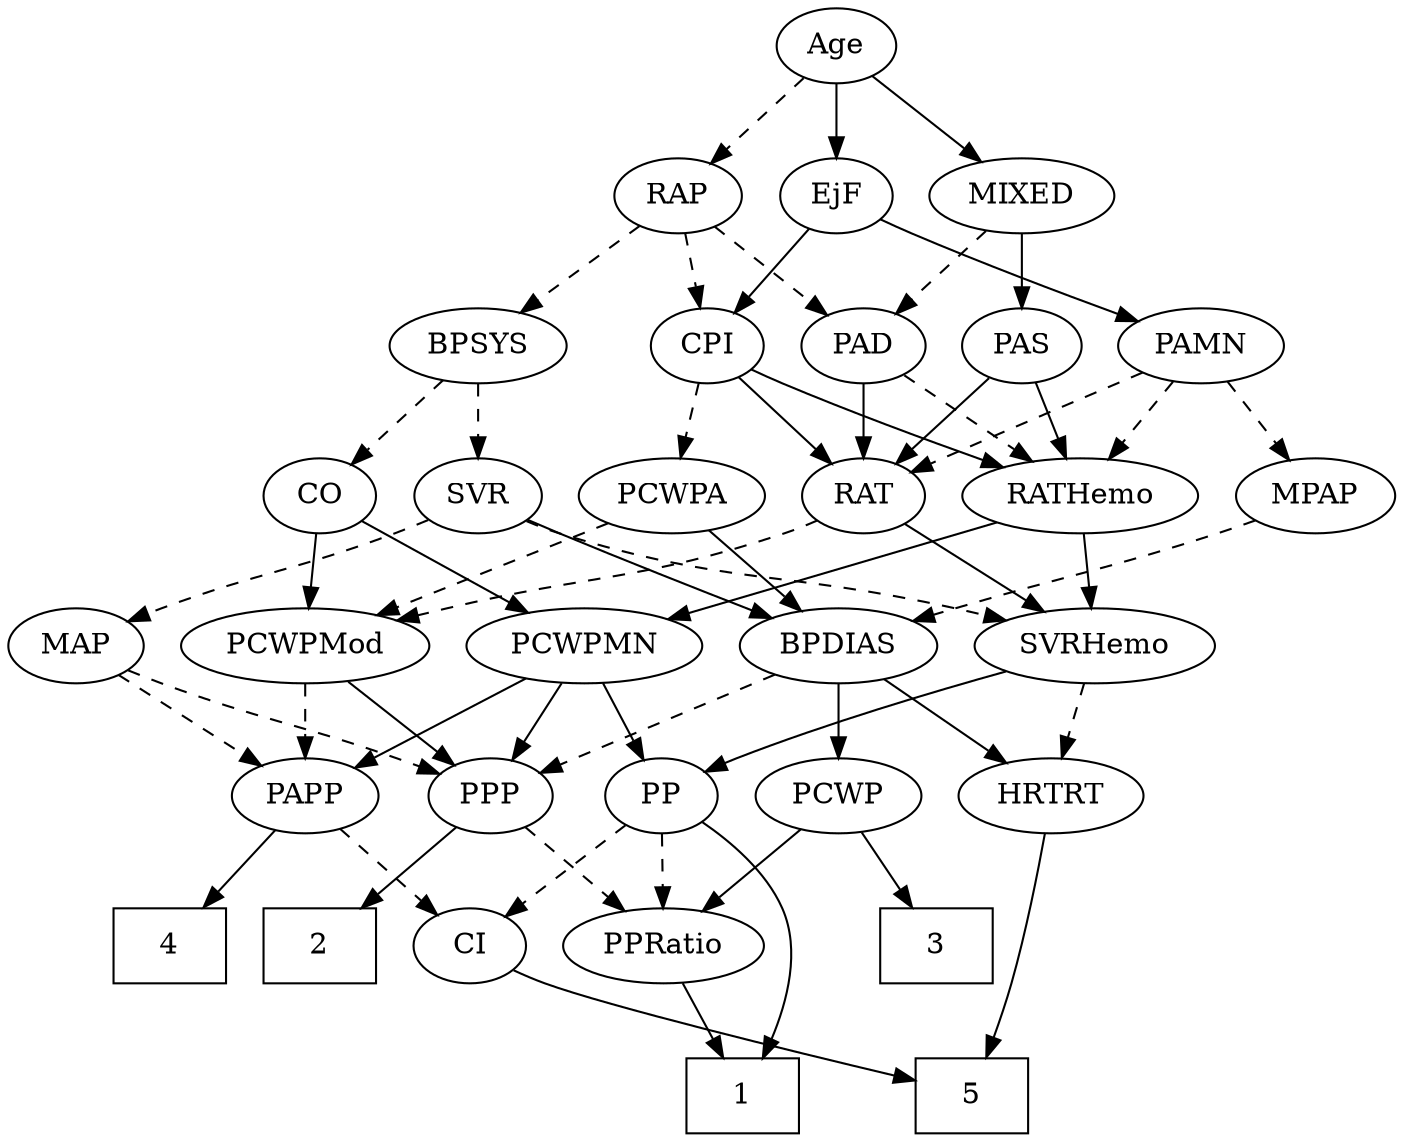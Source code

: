 strict digraph {
	graph [bb="0,0,570.09,540"];
	node [label="\N"];
	1	[height=0.5,
		pos="323,18",
		shape=box,
		width=0.75];
	2	[height=0.5,
		pos="204,90",
		shape=box,
		width=0.75];
	3	[height=0.5,
		pos="412,90",
		shape=box,
		width=0.75];
	4	[height=0.5,
		pos="59.995,90",
		shape=box,
		width=0.75];
	5	[height=0.5,
		pos="431,18",
		shape=box,
		width=0.75];
	Age	[height=0.5,
		pos="337,522",
		width=0.75];
	EjF	[height=0.5,
		pos="337,450",
		width=0.75];
	Age -> EjF	[pos="e,337,468.1 337,503.7 337,495.98 337,486.71 337,478.11",
		style=solid];
	RAP	[height=0.5,
		pos="264,450",
		width=0.77632];
	Age -> RAP	[pos="e,279,465.38 322.22,506.83 311.9,496.94 297.94,483.55 286.27,472.36",
		style=dashed];
	MIXED	[height=0.5,
		pos="422,450",
		width=1.1193];
	Age -> MIXED	[pos="e,403.59,466.16 353.38,507.5 365.4,497.61 381.97,483.96 395.81,472.56",
		style=solid];
	PAMN	[height=0.5,
		pos="503,378",
		width=1.011];
	EjF -> PAMN	[pos="e,475.17,389.84 358.23,438.74 363.06,436.47 368.19,434.11 373,432 403.96,418.39 439.55,403.96 465.66,393.6",
		style=solid];
	CPI	[height=0.5,
		pos="274,378",
		width=0.75];
	EjF -> CPI	[pos="e,287.34,393.82 323.63,434.15 315.12,424.69 303.91,412.24 294.3,401.56",
		style=solid];
	BPSYS	[height=0.5,
		pos="191,378",
		width=1.0471];
	RAP -> BPSYS	[pos="e,207.11,394.46 248.87,434.5 238.96,425 225.81,412.38 214.55,401.58",
		style=dashed];
	PAD	[height=0.5,
		pos="348,378",
		width=0.79437];
	RAP -> PAD	[pos="e,331.43,392.8 280.59,435.17 292.9,424.91 309.88,410.77 323.71,399.24",
		style=dashed];
	RAP -> CPI	[pos="e,271.53,396.28 266.42,432.05 267.52,424.35 268.85,415.03 270.09,406.36",
		style=dashed];
	MIXED -> PAD	[pos="e,363.36,393.54 405.57,433.46 395.33,423.78 382.01,411.17 370.76,400.53",
		style=dashed];
	PAS	[height=0.5,
		pos="422,378",
		width=0.75];
	MIXED -> PAS	[pos="e,422,396.1 422,431.7 422,423.98 422,414.71 422,406.11",
		style=solid];
	MPAP	[height=0.5,
		pos="535,306",
		width=0.97491];
	BPDIAS	[height=0.5,
		pos="362,234",
		width=1.1735];
	MPAP -> BPDIAS	[pos="e,391.58,246.97 508.34,294.22 479.62,282.59 433.62,263.98 400.86,250.73",
		style=dashed];
	CO	[height=0.5,
		pos="89.995,306",
		width=0.75];
	BPSYS -> CO	[pos="e,108.03,319.5 170.56,362.83 154.95,352.02 133.31,337.02 116.39,325.3",
		style=dashed];
	SVR	[height=0.5,
		pos="265,306",
		width=0.77632];
	BPSYS -> SVR	[pos="e,249.63,321.54 207.42,361.46 217.66,351.78 230.98,339.17 242.23,328.53",
		style=dashed];
	RATHemo	[height=0.5,
		pos="433,306",
		width=1.3721];
	PAD -> RATHemo	[pos="e,413.86,322.76 364.79,363.17 376.49,353.54 392.35,340.47 405.83,329.37",
		style=dashed];
	RAT	[height=0.5,
		pos="338,306",
		width=0.75827];
	PAD -> RAT	[pos="e,340.46,324.28 345.57,360.05 344.47,352.35 343.14,343.03 341.9,334.36",
		style=solid];
	PCWPMod	[height=0.5,
		pos="51.995,234",
		width=1.4443];
	CO -> PCWPMod	[pos="e,61.291,252.12 81.182,288.76 76.709,280.53 71.167,270.32 66.118,261.02",
		style=solid];
	PCWPMN	[height=0.5,
		pos="252,234",
		width=1.3902];
	CO -> PCWPMN	[pos="e,219.98,248.02 111.25,294.78 116.08,292.51 121.2,290.14 126,288 154.02,275.49 185.89,262.1 210.57,251.9",
		style=solid];
	PAS -> RATHemo	[pos="e,430.28,324.28 424.66,360.05 425.87,352.35 427.33,343.03 428.7,334.36",
		style=solid];
	PAS -> RAT	[pos="e,354.43,320.69 405.8,363.5 393.44,353.21 376.23,338.86 362.23,327.2",
		style=solid];
	PAMN -> MPAP	[pos="e,527.32,323.79 510.74,360.05 514.44,351.97 518.94,342.12 523.06,333.11",
		style=dashed];
	PAMN -> RATHemo	[pos="e,449.46,323.47 487.46,361.46 478.38,352.39 466.75,340.75 456.56,330.57",
		style=dashed];
	PAMN -> RAT	[pos="e,359.85,317.21 475.4,365.93 449.39,355.41 409.38,339.01 375,324 373.15,323.19 371.26,322.36 369.35,321.51",
		style=dashed];
	RATHemo -> PCWPMN	[pos="e,284.83,247.7 400.22,292.32 370.58,280.86 326.77,263.92 294.46,251.42",
		style=solid];
	SVRHemo	[height=0.5,
		pos="472,234",
		width=1.3902];
	RATHemo -> SVRHemo	[pos="e,462.64,251.79 442.44,288.05 447.04,279.8 452.66,269.7 457.77,260.54",
		style=solid];
	CPI -> RATHemo	[pos="e,401.78,320.1 295.26,366.81 300.09,364.54 305.21,362.16 310,360 337.28,347.68 368.24,334.35 392.27,324.14",
		style=solid];
	CPI -> RAT	[pos="e,324.44,321.82 287.57,362.15 296.31,352.6 307.83,339.99 317.65,329.25",
		style=solid];
	PCWPA	[height=0.5,
		pos="177,306",
		width=1.1555];
	CPI -> PCWPA	[pos="e,197.36,321.7 256.2,364.16 242.05,353.94 221.95,339.44 205.55,327.61",
		style=dashed];
	RAT -> PCWPMod	[pos="e,90.267,246.19 317.04,294.02 312.19,291.78 306.99,289.63 302,288 220.68,261.53 196.25,271.49 113,252 108.84,251.03 104.54,249.96 \
100.24,248.85",
		style=dashed];
	RAT -> SVRHemo	[pos="e,444.59,249.32 358.64,294.22 379.08,283.54 410.81,266.96 435.51,254.06",
		style=solid];
	SVR -> SVRHemo	[pos="e,434.51,246.07 286.71,294.46 291.68,292.21 296.98,289.93 302,288 324.51,279.36 382.71,261.57 424.74,248.99",
		style=dashed];
	SVR -> BPDIAS	[pos="e,341.48,249.8 283.24,291.83 297.22,281.74 316.8,267.62 332.93,255.98",
		style=solid];
	MAP	[height=0.5,
		pos="153,234",
		width=0.84854];
	SVR -> MAP	[pos="e,173.42,247.76 245.49,292.81 227.99,281.87 202.06,265.67 182.11,253.2",
		style=dashed];
	PPP	[height=0.5,
		pos="213,162",
		width=0.75];
	PCWPMod -> PPP	[pos="e,190.84,172.63 83.038,219.5 111.32,207.21 152.9,189.13 181.36,176.75",
		style=solid];
	PAPP	[height=0.5,
		pos="132,162",
		width=0.88464];
	PCWPMod -> PAPP	[pos="e,115.28,177.63 70.149,217.12 81.267,207.39 95.633,194.82 107.72,184.24",
		style=dashed];
	PCWPA -> PCWPMod	[pos="e,78.056,249.59 152.6,291.34 133.91,280.87 107.86,266.29 86.958,254.58",
		style=dashed];
	PCWPA -> BPDIAS	[pos="e,331.4,246.58 207.54,293.44 238.74,281.64 287.34,263.25 321.68,250.25",
		style=solid];
	PP	[height=0.5,
		pos="287,162",
		width=0.75];
	PCWPMN -> PP	[pos="e,278.84,179.31 260.47,216.05 264.61,207.77 269.69,197.62 274.28,188.42",
		style=solid];
	PCWPMN -> PPP	[pos="e,222.08,179.31 242.55,216.05 237.89,207.68 232.16,197.4 227,188.13",
		style=solid];
	PCWPMN -> PAPP	[pos="e,153.5,175.55 226.84,218.33 208.01,207.34 182.16,192.27 162.21,180.63",
		style=solid];
	SVRHemo -> PP	[pos="e,308.16,173.42 436.09,221.35 405.68,211.21 361.06,195.71 323,180 321.17,179.25 319.31,178.45 317.44,177.63",
		style=solid];
	HRTRT	[height=0.5,
		pos="467,162",
		width=1.1013];
	SVRHemo -> HRTRT	[pos="e,468.22,180.1 470.76,215.7 470.21,207.98 469.55,198.71 468.93,190.11",
		style=dashed];
	BPDIAS -> PPP	[pos="e,234.36,173.04 334.67,220.16 308.93,208.07 270.43,189.98 243.65,177.4",
		style=dashed];
	PCWP	[height=0.5,
		pos="367,162",
		width=0.97491];
	BPDIAS -> PCWP	[pos="e,365.77,180.1 363.23,215.7 363.78,207.98 364.44,198.71 365.06,190.11",
		style=solid];
	BPDIAS -> HRTRT	[pos="e,445.63,177.25 383.75,218.5 399.2,208.2 420.13,194.24 437.14,182.9",
		style=solid];
	MAP -> PPP	[pos="e,200.13,178.01 166.31,217.46 174.27,208.18 184.52,196.23 193.38,185.88",
		style=dashed];
	MAP -> PAPP	[pos="e,137.03,179.79 147.91,216.05 145.51,208.06 142.59,198.33 139.92,189.4",
		style=dashed];
	PP -> 1	[pos="e,331.28,36.324 304.8,148.43 316.69,138.88 331.31,124.58 338,108 346.05,88.012 341.12,63.813 334.83,45.697",
		style=solid];
	PPRatio	[height=0.5,
		pos="289,90",
		width=1.1013];
	PP -> PPRatio	[pos="e,288.51,108.1 287.49,143.7 287.71,135.98 287.98,126.71 288.22,118.11",
		style=dashed];
	CI	[height=0.5,
		pos="132,90",
		width=0.75];
	PP -> CI	[pos="e,153.28,101.15 265.3,151.28 259.97,148.9 254.28,146.35 249,144 213.01,127.96 203.81,124.41 168,108 166.2,107.18 164.37,106.33 162.51,\
105.47",
		style=dashed];
	PPP -> 2	[pos="e,206.22,108.28 210.82,144.05 209.83,136.35 208.63,127.03 207.51,118.36",
		style=solid];
	PPP -> PPRatio	[pos="e,272.32,106.36 228.38,146.83 238.84,137.2 252.89,124.25 264.84,113.25",
		style=dashed];
	PPRatio -> 1	[pos="e,314.6,36.275 297.23,72.055 301.09,64.091 305.8,54.411 310.12,45.51",
		style=solid];
	PCWP -> 3	[pos="e,400.99,108.12 377.43,144.76 382.78,136.44 389.43,126.1 395.46,116.73",
		style=solid];
	PCWP -> PPRatio	[pos="e,306.16,106.4 350.07,145.81 339.41,136.25 325.47,123.74 313.6,113.08",
		style=solid];
	CI -> 5	[pos="e,403.71,25.752 152.57,78.186 157.52,75.892 162.87,73.664 168,72 250.16,45.341 274.49,53.93 359,36 370.35,33.592 382.65,30.766 393.83,\
28.117",
		style=solid];
	PAPP -> 4	[pos="e,77.522,108.04 116.73,146.15 107.49,137.18 95.497,125.52 84.917,115.23",
		style=solid];
	PAPP -> CI	[pos="e,132,108.1 132,143.7 132,135.98 132,126.71 132,118.11",
		style=dashed];
	HRTRT -> 5	[pos="e,436.95,36.057 463.86,143.82 460.44,125.8 454.58,96.733 448,72 445.7,63.37 442.84,54.064 440.13,45.694",
		style=solid];
}

